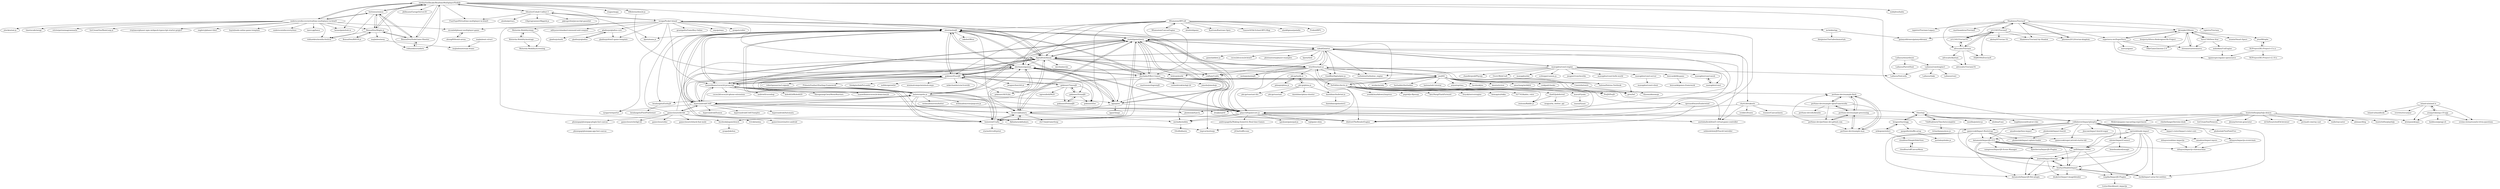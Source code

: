 digraph G {
"onedayitwillmake/RealtimeMultiplayerNodeJs" -> "borismus/osmus"
"onedayitwillmake/RealtimeMultiplayerNodeJs" -> "BonsaiDen/Maple.js"
"onedayitwillmake/RealtimeMultiplayerNodeJs" -> "BonsaiDen/NodeGame-Shooter"
"onedayitwillmake/RealtimeMultiplayerNodeJs" -> "underscorediscovery/realtime-multiplayer-in-html5"
"onedayitwillmake/RealtimeMultiplayerNodeJs" -> "jbillmann/GarageServer.IO"
"onedayitwillmake/RealtimeMultiplayerNodeJs" -> "HBehrens/box2d.js"
"onedayitwillmake/RealtimeMultiplayerNodeJs" -> "robhawkes/rawkets"
"onedayitwillmake/RealtimeMultiplayerNodeJs" -> "tlhunter/Cobalt-Calibur-3"
"onedayitwillmake/RealtimeMultiplayerNodeJs" -> "FuzzYspo0N/realtime-multiplayer-in-html5"
"onedayitwillmake/RealtimeMultiplayerNodeJs" -> "benas/gamehub.io" ["e"=1]
"onedayitwillmake/RealtimeMultiplayerNodeJs" -> "stagas/maga"
"onedayitwillmake/RealtimeMultiplayerNodeJs" -> "xicombd/phaser-multiplayer-game"
"onedayitwillmake/RealtimeMultiplayerNodeJs" -> "collinhover/impactplusplus"
"onedayitwillmake/RealtimeMultiplayerNodeJs" -> "obiot/melonJS"
"onedayitwillmake/RealtimeMultiplayerNodeJs" -> "nodejitsu/haibu" ["e"=1]
"mchekin/rpg" -> "galaxyofdrones/galaxyofdrones"
"mchekin/rpg" -> "AlexJezior/TheFallenImmortals"
"onaluf/gameQuery" -> "digitalfruit/limejs"
"onaluf/gameQuery" -> "oberhamsi/gamejs"
"onaluf/gameQuery" -> "obiot/melonJS"
"onaluf/gameQuery" -> "ryanwilliams/cocos2d-javascript"
"onaluf/gameQuery" -> "kesiev/akihabara"
"onaluf/gameQuery" -> "louisstow/Crafty"
"onaluf/gameQuery" -> "jhuckaby/Effect-Games"
"onaluf/gameQuery" -> "ippa/jaws"
"onaluf/gameQuery" -> "batiste/sprite.js"
"onaluf/gameQuery" -> "michalbe/mibbu"
"onaluf/gameQuery" -> "playcraft/gamecore.js"
"onaluf/gameQuery" -> "bfattori/TheRenderEngine"
"onaluf/gameQuery" -> "craftyjs/Crafty" ["e"=1]
"onaluf/gameQuery" -> "wise9/enchant.js"
"onaluf/gameQuery" -> "cykod/Quintus"
"digitalfruit/limejs" -> "obiot/melonJS"
"digitalfruit/limejs" -> "onaluf/gameQuery"
"digitalfruit/limejs" -> "kesiev/akihabara"
"digitalfruit/limejs" -> "ryanwilliams/cocos2d-javascript"
"digitalfruit/limejs" -> "craftyjs/Crafty" ["e"=1]
"digitalfruit/limejs" -> "wise9/enchant.js"
"digitalfruit/limejs" -> "gskinner/EaselJS"
"digitalfruit/limejs" -> "hyperandroid/CAAT"
"digitalfruit/limejs" -> "oberhamsi/gamejs"
"digitalfruit/limejs" -> "jhuckaby/Effect-Games"
"digitalfruit/limejs" -> "bebraw/jswiki" ["e"=1]
"digitalfruit/limejs" -> "ippa/jaws"
"digitalfruit/limejs" -> "wooga/Pocket-Island"
"digitalfruit/limejs" -> "cykod/Quintus"
"digitalfruit/limejs" -> "davebalmer/jo" ["e"=1]
"city41/breakouts" -> "playcraft/gamecore.js"
"city41/breakouts" -> "rezoner/CanvasQuery" ["e"=1]
"city41/breakouts" -> "rthor/isjs"
"city41/breakouts" -> "iceddev/frozen"
"city41/breakouts" -> "austinhallock/html5-virtual-game-controller"
"playcraft/gamecore.js" -> "toji/game-shim"
"playcraft/gamecore.js" -> "obiot/melonJS"
"playcraft/gamecore.js" -> "bfattori/TheRenderEngine"
"playcraft/gamecore.js" -> "austinhallock/html5-virtual-game-controller"
"playcraft/gamecore.js" -> "oberhamsi/gamejs"
"playcraft/gamecore.js" -> "gamecook/Impact-Bootstrap"
"playcraft/gamecore.js" -> "michalbe/mibbu"
"playcraft/gamecore.js" -> "collinhover/impactplusplus"
"playcraft/gamecore.js" -> "andrespagella/Making-Isometric-Real-time-Games"
"playcraft/gamecore.js" -> "sgraham/gamepad.js" ["e"=1]
"playcraft/gamecore.js" -> "facebook/jsgamebench"
"underscorediscovery/realtime-multiplayer-in-html5" -> "onedayitwillmake/RealtimeMultiplayerNodeJs"
"underscorediscovery/realtime-multiplayer-in-html5" -> "lance-gg/lance" ["e"=1]
"underscorediscovery/realtime-multiplayer-in-html5" -> "robhawkes/mozilla-festival"
"underscorediscovery/realtime-multiplayer-in-html5" -> "borismus/osmus"
"underscorediscovery/realtime-multiplayer-in-html5" -> "BonsaiDen/Maple.js"
"underscorediscovery/realtime-multiplayer-in-html5" -> "xicombd/phaser-multiplayer-game"
"underscorediscovery/realtime-multiplayer-in-html5" -> "jriecken/sat-js" ["e"=1]
"underscorediscovery/realtime-multiplayer-in-html5" -> "timetocode/nengi" ["e"=1]
"underscorediscovery/realtime-multiplayer-in-html5" -> "ericterpstra/anagrammatix" ["e"=1]
"underscorediscovery/realtime-multiplayer-in-html5" -> "IceCreamYou/MainLoop.js" ["e"=1]
"underscorediscovery/realtime-multiplayer-in-html5" -> "rroylance/phaser-npm-webpack-typescript-starter-project" ["e"=1]
"underscorediscovery/realtime-multiplayer-in-html5" -> "englercj/phaser-tiled" ["e"=1]
"underscorediscovery/realtime-multiplayer-in-html5" -> "huytd/node-online-game-template" ["e"=1]
"underscorediscovery/realtime-multiplayer-in-html5" -> "underscorediscovery/luxe" ["e"=1]
"underscorediscovery/realtime-multiplayer-in-html5" -> "benas/gamehub.io" ["e"=1]
"daishihmr/bulletml.js" -> "daishihmr/glshooter2"
"yi12345/TravianZ" -> "yi12345/TravianT4"
"yi12345/TravianZ" -> "Shadowss/TravianZ"
"yi12345/TravianZ" -> "advocaite/Travianx"
"yi12345/TravianZ" -> "Shadowss/TravianZ-by-Shadow"
"yi12345/TravianZ" -> "phoomin2012/travian-kingdom"
"yi12345/TravianZ" -> "ZZJHONS/ZravianX"
"yi12345/TravianZ" -> "akshay9/Travian-T4"
"supernova-ws/SuperNova" -> "jkroepke/2Moons"
"supernova-ws/SuperNova" -> "ogamespec/ogame-opensource"
"supernova-ws/SuperNova" -> "HikeGame/2moons-2.0"
"supernova-ws/SuperNova" -> "steemnova/steemnova"
"supernova-ws/SuperNova" -> "xnova/ogame"
"island-is/island.is" -> "kristjanmik/apis"
"island-is/island.is" -> "island-is/handbook"
"island-is/island.is" -> "sverrirs/ruvsarpur"
"island-is/island.is" -> "aranja/rakning-c19-app"
"island-is/island.is" -> "sveinn-steinarsson/is-trivia-questions"
"maxogden/voxel-mesh" -> "maxogden/voxel"
"jsx/JSX" -> "DeNADev/Arctic.js"
"jsx/JSX" -> "facebook/jsx" ["e"=1]
"jsx/JSX" -> "wise9/enchant.js"
"jsx/JSX" -> "kmuto/review" ["e"=1]
"jsx/JSX" -> "amachang/webkitd"
"jsx/JSX" -> "Constellation/iv"
"jsx/JSX" -> "gree/lwf" ["e"=1]
"jsx/JSX" -> "cookpad/chanko" ["e"=1]
"jsx/JSX" -> "hatena/Hatena-Textbook" ["e"=1]
"jsx/JSX" -> "mruby/mruby" ["e"=1]
"jsx/JSX" -> "fastladder/fastladder" ["e"=1]
"jsx/JSX" -> "hyperandroid/CAAT"
"jsx/JSX" -> "PexJS/PexJS"
"jsx/JSX" -> "hatena/solr-tutorial" ["e"=1]
"jsx/JSX" -> "ariya/esprima" ["e"=1]
"jhuckaby/Effect-Games" -> "oberhamsi/gamejs"
"jhuckaby/Effect-Games" -> "obiot/melonJS"
"jhuckaby/Effect-Games" -> "onaluf/gameQuery"
"jhuckaby/Effect-Games" -> "digitalfruit/limejs"
"jhuckaby/Effect-Games" -> "bfattori/TheRenderEngine"
"jhuckaby/Effect-Games" -> "michalbe/mibbu"
"jhuckaby/Effect-Games" -> "operasoftware/Emberwind"
"jhuckaby/Effect-Games" -> "jwagner/box2d2-js"
"jhuckaby/Effect-Games" -> "corbanbrook/webgl-2d" ["e"=1]
"jhuckaby/Effect-Games" -> "tmpvar/motionjs"
"jhuckaby/Effect-Games" -> "austinhallock/html5-virtual-game-controller"
"jhuckaby/Effect-Games" -> "jomoho/jomohojs"
"jhuckaby/Effect-Games" -> "ippa/jaws"
"jhuckaby/Effect-Games" -> "martensms/ingenioJS"
"jhuckaby/Effect-Games" -> "louisstow/Crafty"
"maxogden/voxel-engine" -> "maxogden/voxel"
"maxogden/voxel-engine" -> "maxogden/voxel-mesh"
"maxogden/voxel-engine" -> "maxogden/voxel-hello-world"
"maxogden/voxel-engine" -> "maxogden/voxel-server"
"maxogden/voxel-engine" -> "chandlerprall/Physijs" ["e"=1]
"maxogden/voxel-engine" -> "Overv/WebCraft" ["e"=1]
"maxogden/voxel-engine" -> "Lallassu/VoxLords"
"maxogden/voxel-engine" -> "maxogden/dat" ["e"=1]
"maxogden/voxel-engine" -> "schteppe/cannon.js" ["e"=1]
"maxogden/voxel-engine" -> "jwagner/voxelworlds"
"maxogden/voxel-engine" -> "drojdjou/J3D" ["e"=1]
"maxogden/voxel-engine" -> "benvanik/blk-game"
"maxogden/voxel-engine" -> "playcraft/gamecore.js"
"maxogden/voxel-engine" -> "cykod/Quintus"
"maxogden/voxel-engine" -> "turbulenz/turbulenz_engine" ["e"=1]
"RSamaium/RPG-JS" -> "RSamaium/CanvasEngine"
"RSamaium/RPG-JS" -> "delaford/game" ["e"=1]
"RSamaium/RPG-JS" -> "Kaetram/Kaetram-Open" ["e"=1]
"RSamaium/RPG-JS" -> "digitalfruit/limejs"
"RSamaium/RPG-JS" -> "obiot/melonJS"
"RSamaium/RPG-JS" -> "gskinner/EaselJS"
"RSamaium/RPG-JS" -> "kesiev/akihabara"
"RSamaium/RPG-JS" -> "onaluf/gameQuery"
"RSamaium/RPG-JS" -> "jhuckaby/Effect-Games"
"RSamaium/RPG-JS" -> "mchekin/rpg"
"RSamaium/RPG-JS" -> "oberhamsi/gamejs"
"RSamaium/RPG-JS" -> "bfattori/TheRenderEngine"
"RSamaium/RPG-JS" -> "Gaurav0/Old-School-RPG-Map"
"RSamaium/RPG-JS" -> "alankligman/paladin" ["e"=1]
"RSamaium/RPG-JS" -> "Probed/RPG"
"cykod/Quintus" -> "craftyjs/Crafty" ["e"=1]
"cykod/Quintus" -> "wise9/enchant.js"
"cykod/Quintus" -> "melonjs/melonJS" ["e"=1]
"cykod/Quintus" -> "GoodBoyDigital/pixi.js" ["e"=1]
"cykod/Quintus" -> "gamelab/kiwi.js" ["e"=1]
"cykod/Quintus" -> "digitalfruit/limejs"
"cykod/Quintus" -> "turbulenz/turbulenz_engine" ["e"=1]
"cykod/Quintus" -> "cocos2d/cocos2d-html5" ["e"=1]
"cykod/Quintus" -> "onaluf/gameQuery"
"cykod/Quintus" -> "city41/breakouts"
"cykod/Quintus" -> "austinhallock/html5-virtual-game-controller"
"cykod/Quintus" -> "photonstorm/phaser-examples" ["e"=1]
"cykod/Quintus" -> "phoboslab/Ejecta" ["e"=1]
"cykod/Quintus" -> "bjorn/tiled" ["e"=1]
"cykod/Quintus" -> "maxogden/voxel-engine"
"phi-jp/phina.js" -> "phi-jp/tmlib.js"
"phi-jp/phina.js" -> "daishihmr/phina-shooter"
"phi-jp/phina.js" -> "daishihmr/bulletml.js"
"phi-jp/phina.js" -> "phi-jp/runstant-lite"
"phi-jp/phina.js" -> "phi-jp/runstant"
"bendangelo/EntityJS" -> "bendangelo/PixelPlatformer"
"wise9/enchant.js" -> "DeNADev/Arctic.js"
"wise9/enchant.js" -> "digitalfruit/limejs"
"wise9/enchant.js" -> "cykod/Quintus"
"wise9/enchant.js" -> "jsx/JSX"
"wise9/enchant.js" -> "craftyjs/Crafty" ["e"=1]
"wise9/enchant.js" -> "gree/lwf" ["e"=1]
"wise9/enchant.js" -> "onaluf/gameQuery"
"wise9/enchant.js" -> "hatena/Hatena-Textbook" ["e"=1]
"wise9/enchant.js" -> "playcraft/gamecore.js"
"wise9/enchant.js" -> "phi-jp/tmlib.js"
"wise9/enchant.js" -> "hyperandroid/CAAT"
"wise9/enchant.js" -> "melonjs/melonJS" ["e"=1]
"wise9/enchant.js" -> "GoodBoyDigital/pixi.js" ["e"=1]
"wise9/enchant.js" -> "turbulenz/turbulenz_engine" ["e"=1]
"wise9/enchant.js" -> "bebraw/jswiki" ["e"=1]
"jkroepke/2Moons" -> "steemnova/steemnova"
"jkroepke/2Moons" -> "HikeGame/2moons-2.0"
"jkroepke/2Moons" -> "supernova-ws/SuperNova"
"jkroepke/2Moons" -> "wumix/Smart-Space"
"jkroepke/2Moons" -> "jstar88/opbe"
"jkroepke/2Moons" -> "freejerry/XNova-Redesigned-Re-Project"
"jkroepke/2Moons" -> "Yaro2709/New-Star"
"jkroepke/2Moons" -> "galaxyofdrones/galaxyofdrones"
"gskinner/EaselJS" -> "gskinner/TweenJS"
"gskinner/EaselJS" -> "gskinner/AS3Libs" ["e"=1]
"gskinner/EaselJS" -> "nulldesign/nd2d" ["e"=1]
"gskinner/EaselJS" -> "minimalcomps/minimalcomps" ["e"=1]
"gskinner/EaselJS" -> "gskinner/SoundJS"
"gskinner/EaselJS" -> "mikechambers/as3corelib" ["e"=1]
"gskinner/EaselJS" -> "louisstow/Crafty"
"gskinner/EaselJS" -> "gskinner/Zoe"
"gskinner/EaselJS" -> "robertpenner/as3-signals" ["e"=1]
"gskinner/EaselJS" -> "PrimaryFeather/Starling-Framework" ["e"=1]
"gskinner/EaselJS" -> "thinkpixellab/PxLoader" ["e"=1]
"gskinner/EaselJS" -> "oberhamsi/gamejs"
"gskinner/EaselJS" -> "digitalfruit/limejs"
"gskinner/EaselJS" -> "ryanwilliams/cocos2d-javascript"
"gskinner/EaselJS" -> "obiot/melonJS"
"borismus/osmus" -> "BonsaiDen/Maple.js"
"borismus/osmus" -> "BonsaiDen/NodeGame-Shooter"
"borismus/osmus" -> "onedayitwillmake/RealtimeMultiplayerNodeJs"
"borismus/osmus" -> "robhawkes/rawkets"
"borismus/osmus" -> "robhawkes/mozilla-festival"
"borismus/osmus" -> "underscorediscovery/realtime-multiplayer-in-html5"
"batiste/sprite.js" -> "obiot/melonJS"
"batiste/sprite.js" -> "hyperandroid/CAAT"
"batiste/sprite.js" -> "kesiev/akihabara"
"batiste/sprite.js" -> "ryanwilliams/cocos2d-javascript"
"batiste/sprite.js" -> "bendangelo/EntityJS"
"batiste/sprite.js" -> "onaluf/gameQuery"
"batiste/sprite.js" -> "oberhamsi/gamejs"
"batiste/sprite.js" -> "gskinner/EaselJS"
"batiste/sprite.js" -> "digitalfruit/limejs"
"batiste/sprite.js" -> "Akihabara/akihabara"
"batiste/sprite.js" -> "playcraft/gamecore.js"
"batiste/sprite.js" -> "webmademovies/popcorn-js" ["e"=1]
"batiste/sprite.js" -> "webmademovies/butter" ["e"=1]
"batiste/sprite.js" -> "ippa/jaws"
"batiste/sprite.js" -> "louisstow/Crafty"
"wooga/Pocket-Island" -> "zynga/viewporter" ["e"=1]
"wooga/Pocket-Island" -> "tlhunter/Cobalt-Calibur-3"
"wooga/Pocket-Island" -> "digitalfruit/limejs"
"wooga/Pocket-Island" -> "gladiusjs/gladius-core"
"wooga/Pocket-Island" -> "playcraft/gamecore.js"
"wooga/Pocket-Island" -> "grantgalitz/GameBoy-Online" ["e"=1]
"wooga/Pocket-Island" -> "enyojs/enyo" ["e"=1]
"wooga/Pocket-Island" -> "obiot/melonJS"
"wooga/Pocket-Island" -> "Motorola-Mobility/ninja"
"wooga/Pocket-Island" -> "zynga/scroller" ["e"=1]
"wooga/Pocket-Island" -> "oberhamsi/gamejs"
"wooga/Pocket-Island" -> "gladiusjs/html5-game-template"
"wooga/Pocket-Island" -> "facebook/jsgamebench"
"wooga/Pocket-Island" -> "adityaravishankar/command-and-conquer" ["e"=1]
"wooga/Pocket-Island" -> "ryanwilliams/cocos2d-javascript"
"cloudfour/offCanvasMenu" -> "cloudfour/SimpleSlideView"
"ippa/jaws" -> "obiot/melonJS"
"ippa/jaws" -> "oberhamsi/gamejs"
"ippa/jaws" -> "ippa/chingu" ["e"=1]
"ippa/jaws" -> "kesiev/akihabara"
"ippa/jaws" -> "onaluf/gameQuery"
"ippa/jaws" -> "bfattori/TheRenderEngine"
"ryanwilliams/cocos2d-javascript" -> "ryanwilliams/cocos2d-demo-box2d"
"ryanwilliams/cocos2d-javascript" -> "oberhamsi/gamejs"
"ryanwilliams/cocos2d-javascript" -> "digitalfruit/limejs"
"ryanwilliams/cocos2d-javascript" -> "cocos2d/cocos2d-iphone-extensions" ["e"=1]
"ryanwilliams/cocos2d-javascript" -> "louisstow/Crafty"
"ryanwilliams/cocos2d-javascript" -> "onaluf/gameQuery"
"ryanwilliams/cocos2d-javascript" -> "andrew0/cocoshop" ["e"=1]
"ryanwilliams/cocos2d-javascript" -> "obiot/melonJS"
"ryanwilliams/cocos2d-javascript" -> "gskinner/EaselJS"
"ryanwilliams/cocos2d-javascript" -> "kobold2d/Kobold2D" ["e"=1]
"ryanwilliams/cocos2d-javascript" -> "batiste/sprite.js"
"ryanwilliams/cocos2d-javascript" -> "ShengxiangChen/MoonWarriors" ["e"=1]
"ryanwilliams/cocos2d-javascript" -> "kesiev/akihabara"
"ryanwilliams/cocos2d-javascript" -> "hyperandroid/CAAT"
"Lallassu/wizardwarz" -> "Lallassu/VoxLords"
"Lallassu/wizardwarz" -> "Lallassu/ParrotHunt"
"Lallassu/wizardwarz" -> "Lallassu/voxelengine3"
"bengourley/slugg" -> "rthor/isjs"
"bengourley/slugg" -> "mtkopone/zelect"
"bengourley/slugg" -> "pazguille/shuffle-array"
"Shadowss/TravianZ" -> "yi12345/TravianZ"
"Shadowss/TravianZ" -> "phoomin2012/travian-kingdom"
"Shadowss/TravianZ" -> "Shadowss/TravianZ-by-Shadow"
"Shadowss/TravianZ" -> "advocaite/Travianx"
"Shadowss/TravianZ" -> "yi12345/TravianT4"
"Shadowss/TravianZ" -> "iopietro/Travianz"
"Shadowss/TravianZ" -> "iopietro/Travianz-Legacy"
"Shadowss/TravianZ" -> "jkroepke/2Moons"
"Shadowss/TravianZ" -> "martinambrus/TravianZ"
"Shadowss/TravianZ" -> "supernova-ws/SuperNova"
"Constellation/iv" -> "Kinoma/kinomajs" ["e"=1]
"phi-jp/tmlib.js" -> "phi-jp/phina.js"
"phi-jp/tmlib.js" -> "phinajs/phina.js"
"Yaro2709/New-Star" -> "jkroepke/2Moons"
"Yaro2709/New-Star" -> "steemnova/steemnova"
"Yaro2709/New-Star" -> "mdziekon/UniEngine"
"perfume-dev/example-openFrameworks" -> "perfume-dev/example-processing"
"perfume-dev/example-openFrameworks" -> "perfume-dev/example-max"
"perfume-dev/example-openFrameworks" -> "perfume-dev/example-flash"
"perfume-dev/example-openFrameworks" -> "perfume-dev/perfume-dev.github.com"
"perfume-dev/example-openFrameworks" -> "perfume-dev/ofxAlembic"
"perfume-dev/perfume-dev.github.com" -> "perfume-dev/example-flash"
"perfume-dev/perfume-dev.github.com" -> "perfume-dev/example-max"
"perfume-dev/perfume-dev.github.com" -> "perfume-dev/example-processing"
"gskinner/PreloadJS" -> "gskinner/SoundJS"
"hyperandroid/CAAT" -> "hyperandroid/Sumon"
"hyperandroid/CAAT" -> "obiot/melonJS"
"hyperandroid/CAAT" -> "digitalfruit/limejs"
"hyperandroid/CAAT" -> "batiste/sprite.js"
"hyperandroid/CAAT" -> "phoboslab/Ejecta" ["e"=1]
"hyperandroid/CAAT" -> "ryanwilliams/cocos2d-javascript"
"hyperandroid/CAAT" -> "zynga/viewporter" ["e"=1]
"hyperandroid/CAAT" -> "playcraft/gamecore.js"
"hyperandroid/CAAT" -> "hyperandroid/CAAT-Samples"
"hyperandroid/CAAT" -> "drojdjou/J3D" ["e"=1]
"hyperandroid/CAAT" -> "gskinner/EaselJS"
"hyperandroid/CAAT" -> "oberhamsi/gamejs"
"hyperandroid/CAAT" -> "gameclosure/devkit"
"hyperandroid/CAAT" -> "hyperandroid/Automata"
"hyperandroid/CAAT" -> "kesiev/akihabara"
"aranja/rakning-c19-app" -> "kristjanmik/apis"
"aranja/rakning-c19-app" -> "koddsson/gengi-cli"
"aranja/rakning-c19-app" -> "sveinn-steinarsson/is-trivia-questions"
"aranja/rakning-c19-app" -> "island-is/island.is"
"DeNADev/Arctic.js" -> "ken39arg/FlashForward"
"DeNADev/Arctic.js" -> "wise9/enchant.js"
"DeNADev/Arctic.js" -> "zentooo/Riddle.js"
"DeNADev/Arctic.js" -> "jsx/JSX"
"DeNADev/Arctic.js" -> "masui/Gyaim"
"DeNADev/Arctic.js" -> "PexJS/PexJS"
"DeNADev/Arctic.js" -> "cho45/jsdeferred"
"DeNADev/Arctic.js" -> "frsyuki/serverengine" ["e"=1]
"DeNADev/Arctic.js" -> "komagata/lokka" ["e"=1]
"DeNADev/Arctic.js" -> "rti7743/kaden_voice"
"DeNADev/Arctic.js" -> "perfume-dev/example-flash"
"DeNADev/Arctic.js" -> "gree/lwf" ["e"=1]
"DeNADev/Arctic.js" -> "yoshiki/markdown2impress"
"DeNADev/Arctic.js" -> "pxgrid/js-flipsnap" ["e"=1]
"hunterloftis/playfuljs-demos" -> "Mekire/pygame-raycasting-experiment"
"hunterloftis/playfuljs-demos" -> "clintbellanger/heroine-dusk"
"hunterloftis/playfuljs-demos" -> "IceCreamYou/Nemesis"
"hunterloftis/playfuljs-demos" -> "jbouny/terrain-generator" ["e"=1]
"hunterloftis/playfuljs-demos" -> "id-Software/wolf3d-browser" ["e"=1]
"hunterloftis/playfuljs-demos" -> "collinhover/impactplusplus"
"hunterloftis/playfuljs-demos" -> "permadi-com/ray-cast"
"hunterloftis/playfuljs-demos" -> "walle/raycaster"
"hunterloftis/playfuljs-demos" -> "adonaac/blog" ["e"=1]
"hunterloftis/playfuljs-demos" -> "hunterloftis/playfuljs"
"Lallassu/voxelengine3" -> "Lallassu/Qake"
"Lallassu/voxelengine3" -> "Lallassu/VoxLords"
"Lallassu/voxelengine3" -> "Lallassu/vox2"
"jsantell/ImpactStorage" -> "deakster/impact-imageblender"
"jsantell/ImpactStorage" -> "datamosh/ImpactJS-Bot-plugin"
"jsantell/ImpactStorage" -> "fourty2/ShadowImpact"
"mdziekon/UniEngine" -> "ogamespec/ogame-opensource"
"BonsaiDen/Maple.js" -> "borismus/osmus"
"BonsaiDen/Maple.js" -> "BonsaiDen/NodeGame-Shooter"
"BonsaiDen/Maple.js" -> "onedayitwillmake/RealtimeMultiplayerNodeJs"
"BonsaiDen/Maple.js" -> "robhawkes/mozilla-festival"
"BonsaiDen/Maple.js" -> "BonsaiDen/BiSON.js"
"BonsaiDen/Maple.js" -> "majimboo/nexy"
"kesiev/akihabara" -> "Akihabara/akihabara"
"kesiev/akihabara" -> "louisstow/Crafty"
"kesiev/akihabara" -> "bfattori/TheRenderEngine"
"kesiev/akihabara" -> "digitalfruit/limejs"
"kesiev/akihabara" -> "michalbe/mibbu"
"kesiev/akihabara" -> "onaluf/gameQuery"
"kesiev/akihabara" -> "chr15m/jsGameSoup"
"Akihabara/akihabara" -> "kesiev/akihabara"
"Motorola-Mobility/montage" -> "Motorola-Mobility/ninja"
"Motorola-Mobility/montage" -> "Motorola-Mobility/screening"
"tlhunter/Cobalt-Calibur-3" -> "FuzzYspo0N/realtime-multiplayer-in-html5"
"tlhunter/Cobalt-Calibur-3" -> "onedayitwillmake/RealtimeMultiplayerNodeJs"
"tlhunter/Cobalt-Calibur-3" -> "wooga/Pocket-Island"
"tlhunter/Cobalt-Calibur-3" -> "jakesgordon/javascript-gauntlet" ["e"=1]
"tlhunter/Cobalt-Calibur-3" -> "alonho/pytrace" ["e"=1]
"tlhunter/Cobalt-Calibur-3" -> "t3hprogrammer/flipgrid.js"
"tlhunter/Cobalt-Calibur-3" -> "bjorn/mana.js"
"gladiusjs/gladius" -> "gladiusjs/gladius-core"
"austinhallock/html5-virtual-game-controller" -> "playcraft/gamecore.js"
"austinhallock/html5-virtual-game-controller" -> "sebleedelisle/JSTouchController" ["e"=1]
"gameclosure/devkit" -> "hyperandroid/CAAT"
"gameclosure/devkit" -> "gameclosure/webgl-2d" ["e"=1]
"gameclosure/devkit" -> "obiot/melonJS"
"gameclosure/devkit" -> "gameclosure/doc"
"gameclosure/devkit" -> "gameclosure/whack-that-mole"
"gameclosure/devkit" -> "digitalfruit/limejs"
"gameclosure/devkit" -> "lvivski/anima" ["e"=1]
"gameclosure/devkit" -> "gameclosure/native-android"
"gameclosure/devkit" -> "phonegap/phonegap-plugin-fast-canvas"
"gameclosure/devkit" -> "batiste/sprite.js"
"HBehrens/box2d.js" -> "jwagner/box2d2-js"
"majimboo/c-struct" -> "majimboo/stream-frame"
"phinajs/phina.js" -> "phi-jp/tmlib.js"
"7shifts/jQueryTimeAutocomplete" -> "rthor/isjs"
"7shifts/jQueryTimeAutocomplete" -> "richardanaya/mux.js"
"RSamaium/CanvasEngine" -> "RSamaium/RPG-JS"
"mtkopone/zelect" -> "bengourley/slugg"
"mtkopone/zelect" -> "cloudfour/SimpleSlideView"
"robhawkes/rawkets" -> "BonsaiDen/NodeGame-Shooter"
"obiot/melonJS" -> "ippa/jaws"
"obiot/melonJS" -> "playcraft/gamecore.js"
"obiot/melonJS" -> "digitalfruit/limejs"
"obiot/melonJS" -> "louisstow/Crafty"
"obiot/melonJS" -> "batiste/sprite.js"
"obiot/melonJS" -> "oberhamsi/gamejs"
"obiot/melonJS" -> "bendangelo/EntityJS"
"obiot/melonJS" -> "onaluf/gameQuery"
"obiot/melonJS" -> "bjorn/mana.js"
"obiot/melonJS" -> "ryanwilliams/cocos2d-javascript"
"obiot/melonJS" -> "hyperandroid/CAAT"
"obiot/melonJS" -> "nikebot/Bitzz"
"obiot/melonJS" -> "kesiev/akihabara"
"obiot/melonJS" -> "jhuckaby/Effect-Games"
"obiot/melonJS" -> "gskinner/EaselJS"
"facebook/jsgamebench" -> "zynga/jukebox" ["e"=1]
"cloudfour/SimpleSlideView" -> "cloudfour/offCanvasMenu"
"louisstow/Crafty" -> "kesiev/akihabara"
"louisstow/Crafty" -> "obiot/melonJS"
"louisstow/Crafty" -> "tmpvar/motionjs"
"louisstow/Crafty" -> "gskinner/EaselJS"
"louisstow/Crafty" -> "oberhamsi/gamejs"
"louisstow/Crafty" -> "starmelt/craftyjstut"
"louisstow/Crafty" -> "ryanwilliams/cocos2d-javascript"
"louisstow/Crafty" -> "onaluf/gameQuery"
"Motorola-Mobility/ninja" -> "Motorola-Mobility/montage"
"Motorola-Mobility/ninja" -> "Motorola-Mobility/screening"
"xicombd/phaser-multiplayer-game" -> "ahung89/bomb-arena"
"ahung89/bomb-arena" -> "xicombd/phaser-multiplayer-game"
"phoomin2012/travian-kingdom" -> "Shadowss/TravianZ"
"collinhover/impactplusplus" -> "gamecook/Impact-Bootstrap"
"collinhover/impactplusplus" -> "datamosh/ImpactJS-GUI"
"collinhover/impactplusplus" -> "cpetzold/node-impact"
"collinhover/impactplusplus" -> "impact-crater/impact-crater-core"
"collinhover/impactplusplus" -> "cdreier/impactConnect"
"collinhover/impactplusplus" -> "amadeus/impact-layers"
"collinhover/impactplusplus" -> "phoboslab/TwoPointFive" ["e"=1]
"collinhover/impactplusplus" -> "phoboslab/impact-box2d"
"collinhover/impactplusplus" -> "hurik/impact-astar-for-entities"
"collinhover/impactplusplus" -> "amadeus/python-impact"
"collinhover/impactplusplus" -> "jsantell/ImpactStorage"
"collinhover/impactplusplus" -> "drhayes/impactjs-eventchain"
"collinhover/impactplusplus" -> "nefD/impact-tween"
"collinhover/impactplusplus" -> "Joncom/impact-box2d-sugar"
"collinhover/impactplusplus" -> "gamecook/super-jetroid-starter-kit"
"hurik/impact-astar-for-entities" -> "fourty2/ShadowImpact"
"yi12345/TravianT4" -> "yi12345/TravianZ"
"yi12345/TravianT4" -> "advocaite/Travianx"
"operasoftware/Emberwind" -> "tmpvar/motionjs"
"andrespagella/Making-Isometric-Real-time-Games" -> "j03m/trafficcone"
"cpetzold/node-impact" -> "jsantell/ImpactStorage"
"cpetzold/node-impact" -> "fourty2/ShadowImpact"
"cpetzold/node-impact" -> "nefD/impact-tween"
"cpetzold/node-impact" -> "datamosh/ImpactJS-GUI"
"cpetzold/node-impact" -> "cdreier/impactConnect"
"cpetzold/node-impact" -> "empika/ImpactJS-Plugins"
"cpetzold/node-impact" -> "hurik/impact-astar-for-entities"
"oberhamsi/gamejs" -> "ryanwilliams/cocos2d-javascript"
"oberhamsi/gamejs" -> "ippa/jaws"
"oberhamsi/gamejs" -> "onaluf/gameQuery"
"oberhamsi/gamejs" -> "obiot/melonJS"
"oberhamsi/gamejs" -> "louisstow/Crafty"
"oberhamsi/gamejs" -> "playcraft/gamecore.js"
"oberhamsi/gamejs" -> "bfattori/TheRenderEngine"
"oberhamsi/gamejs" -> "jhuckaby/Effect-Games"
"oberhamsi/gamejs" -> "gskinner/EaselJS"
"BonsaiDen/BiSON.js" -> "BonsaiDen/Maple.js"
"BonsaiDen/NodeGame-Shooter" -> "robhawkes/rawkets"
"BonsaiDen/NodeGame-Shooter" -> "borismus/osmus"
"BonsaiDen/NodeGame-Shooter" -> "BonsaiDen/Maple.js"
"BonsaiDen/NodeGame-Shooter" -> "onedayitwillmake/RealtimeMultiplayerNodeJs"
"michalbe/mibbu" -> "OttoRobba/ox"
"gladiusjs/gladius-core" -> "gladiusjs/gladius"
"gladiusjs/gladius-core" -> "gladiusjs/html5-game-template"
"gladiusjs/gladius-core" -> "gladiusjs/math"
"drhayes/impactjs-eventchain" -> "drhayes/impactjs-statemachine"
"majimboo/nexy" -> "majimboo/stream-frame"
"steemnova/steemnova" -> "jkroepke/2Moons"
"XGProyect/XG-Proyect-v3.x.x" -> "jstar88/opbe"
"XGProyect/XG-Proyect-v3.x.x" -> "XGProyect/XG-Proyect-v2.10.x"
"XGProyect/XG-Proyect-v3.x.x" -> "ogamespec/ogame-opensource"
"perfume-dev/example-processing" -> "perfume-dev/example-max"
"perfume-dev/example-processing" -> "perfume-dev/example-flash"
"perfume-dev/example-processing" -> "perfume-dev/example-openFrameworks"
"perfume-dev/example-processing" -> "perfume-dev/perfume-dev.github.com"
"rthor/isjs" -> "7shifts/jQueryTimeAutocomplete"
"rthor/isjs" -> "kristjanmik/apis"
"rthor/isjs" -> "bengourley/slugg"
"rthor/isjs" -> "mozilla/pointer.js" ["e"=1]
"rthor/isjs" -> "nbubna/Case"
"rthor/isjs" -> "hugihlynsson/hvad-er-i-bio"
"advocaite/ikariam" -> "advocaite/TravianxT4"
"jstar88/opbe" -> "XGProyect/XG-Proyect-v3.x.x"
"advocaite/Travianx" -> "yi12345/TravianT4"
"advocaite/Travianx" -> "advocaite/ikariam"
"advocaite/Travianx" -> "yi12345/TravianZ"
"advocaite/Travianx" -> "ZZJHONS/ZravianX"
"advocaite/Travianx" -> "advocaite/TravianxT4"
"empika/ImpactJS-Plugins" -> "tcotav/blackboard_impactjs"
"phonegap/phonegap-plugin-fast-canvas" -> "phonegap/phonegap-app-fast-canvas"
"pazguille/shuffle-array" -> "justinboyd/abie.js"
"maxogden/voxel" -> "maxogden/voxel-mesh"
"drhayes/sublime-impactjs" -> "drhayes/impactjs-statemachine"
"amadeus/impact-layers" -> "drhayes/impactjs-statemachine"
"cdreier/impactConnect" -> "jsantell/ImpactStorage"
"cdreier/impactConnect" -> "boneheadmed/zmagic"
"datamosh/ImpactJS-GUI" -> "datamosh/ImpactJS-Bot-plugin"
"datamosh/ImpactJS-GUI" -> "jsantell/ImpactStorage"
"datamosh/ImpactJS-GUI" -> "fourty2/ShadowImpact"
"datamosh/ImpactJS-GUI" -> "dpweberza/ImpactJS-Plugins"
"datamosh/ImpactJS-GUI" -> "nefD/impact-tween"
"datamosh/ImpactJS-GUI" -> "samgreen/ImpactJS-Scene-Manager"
"datamosh/ImpactJS-GUI" -> "drhayes/impactjs-statemachine"
"fourty2/ShadowImpact" -> "jsantell/ImpactStorage"
"fourty2/ShadowImpact" -> "datamosh/ImpactJS-Bot-plugin"
"fourty2/ShadowImpact" -> "deakster/impact-imageblender"
"fourty2/ShadowImpact" -> "hurik/impact-astar-for-entities"
"fourty2/ShadowImpact" -> "empika/ImpactJS-Plugins"
"nefD/impact-tween" -> "empika/ImpactJS-Plugins"
"nefD/impact-tween" -> "jsantell/ImpactStorage"
"nefD/impact-tween" -> "datamosh/ImpactJS-GUI"
"nefD/impact-tween" -> "fourty2/ShadowImpact"
"nefD/impact-tween" -> "datamosh/ImpactJS-Bot-plugin"
"phoboslab/impact-box2d" -> "phoboslab/impact-splash-loader"
"masui/Gyaim" -> "masui/Gyazz"
"cho45/jsdeferred" -> "zentooo/Riddle.js"
"cho45/jsdeferred" -> "mogya/tm_twitter_api"
"gskinner/TweenJS" -> "gskinner/EaselJS"
"gskinner/TweenJS" -> "gskinner/SoundJS"
"gskinner/TweenJS" -> "gskinner/Zoe"
"gskinner/TweenJS" -> "gskinner/PreloadJS"
"gskinner/TweenJS" -> "gskinner/AS3Libs" ["e"=1]
"gskinner/TweenJS" -> "egreenfield/M2D" ["e"=1]
"perfume-dev/example-flash" -> "perfume-dev/example-max"
"perfume-dev/example-flash" -> "perfume-dev/example-processing"
"perfume-dev/example-flash" -> "perfume-dev/example-openFrameworks"
"gskinner/SoundJS" -> "gskinner/PreloadJS"
"gskinner/SoundJS" -> "gskinner/TweenJS"
"gskinner/SoundJS" -> "gskinner/Zoe"
"benvanik/blk-game" -> "benvanik/games-framework"
"gamecook/Impact-Bootstrap" -> "fourty2/ShadowImpact"
"gamecook/Impact-Bootstrap" -> "datamosh/ImpactJS-Bot-plugin"
"gamecook/Impact-Bootstrap" -> "gamecook/super-jetroid-starter-kit"
"gamecook/Impact-Bootstrap" -> "jsantell/ImpactStorage"
"gamecook/Impact-Bootstrap" -> "datamosh/ImpactJS-GUI"
"gamecook/Impact-Bootstrap" -> "nefD/impact-tween"
"gamecook/Impact-Bootstrap" -> "phoboslab/impact-splash-loader"
"maxogden/voxel-server" -> "maxogden/voxel-client"
"perfume-dev/example-max" -> "perfume-dev/example-flash"
"perfume-dev/example-max" -> "perfume-dev/example-processing"
"onedayitwillmake/RealtimeMultiplayerNodeJs" ["l"="-14.774,24.943"]
"borismus/osmus" ["l"="-14.741,24.922"]
"BonsaiDen/Maple.js" ["l"="-14.726,24.904"]
"BonsaiDen/NodeGame-Shooter" ["l"="-14.754,24.909"]
"underscorediscovery/realtime-multiplayer-in-html5" ["l"="-14.721,24.938"]
"jbillmann/GarageServer.IO" ["l"="-14.734,24.979"]
"HBehrens/box2d.js" ["l"="-14.778,24.999"]
"robhawkes/rawkets" ["l"="-14.774,24.911"]
"tlhunter/Cobalt-Calibur-3" ["l"="-14.837,24.975"]
"FuzzYspo0N/realtime-multiplayer-in-html5" ["l"="-14.809,24.945"]
"benas/gamehub.io" ["l"="-14.486,26.592"]
"stagas/maga" ["l"="-14.757,24.966"]
"xicombd/phaser-multiplayer-game" ["l"="-14.698,24.958"]
"collinhover/impactplusplus" ["l"="-14.841,24.854"]
"obiot/melonJS" ["l"="-14.923,25.044"]
"nodejitsu/haibu" ["l"="11.661,-31.767"]
"mchekin/rpg" ["l"="-14.877,25.245"]
"galaxyofdrones/galaxyofdrones" ["l"="-14.857,25.348"]
"AlexJezior/TheFallenImmortals" ["l"="-14.872,25.265"]
"onaluf/gameQuery" ["l"="-14.94,25.051"]
"digitalfruit/limejs" ["l"="-14.959,25.044"]
"oberhamsi/gamejs" ["l"="-14.929,25.062"]
"ryanwilliams/cocos2d-javascript" ["l"="-14.966,25.067"]
"kesiev/akihabara" ["l"="-14.924,25.075"]
"louisstow/Crafty" ["l"="-14.935,25.086"]
"jhuckaby/Effect-Games" ["l"="-14.889,25.062"]
"ippa/jaws" ["l"="-14.908,25.055"]
"batiste/sprite.js" ["l"="-14.949,25.07"]
"michalbe/mibbu" ["l"="-14.881,25.039"]
"playcraft/gamecore.js" ["l"="-14.92,24.996"]
"bfattori/TheRenderEngine" ["l"="-14.904,25.074"]
"craftyjs/Crafty" ["l"="-14.611,26.295"]
"wise9/enchant.js" ["l"="-15.03,25.058"]
"cykod/Quintus" ["l"="-14.97,24.999"]
"gskinner/EaselJS" ["l"="-14.966,25.093"]
"hyperandroid/CAAT" ["l"="-14.988,25.049"]
"bebraw/jswiki" ["l"="11.328,-32.117"]
"wooga/Pocket-Island" ["l"="-14.917,25.016"]
"davebalmer/jo" ["l"="9.101,-33.153"]
"city41/breakouts" ["l"="-14.826,25.022"]
"rezoner/CanvasQuery" ["l"="-13.225,24.205"]
"rthor/isjs" ["l"="-14.652,25.082"]
"iceddev/frozen" ["l"="-14.781,25.04"]
"austinhallock/html5-virtual-game-controller" ["l"="-14.888,25.004"]
"toji/game-shim" ["l"="-14.893,24.952"]
"gamecook/Impact-Bootstrap" ["l"="-14.872,24.87"]
"andrespagella/Making-Isometric-Real-time-Games" ["l"="-14.917,24.926"]
"sgraham/gamepad.js" ["l"="13.73,-31.851"]
"facebook/jsgamebench" ["l"="-14.905,24.973"]
"lance-gg/lance" ["l"="-14.501,26.346"]
"robhawkes/mozilla-festival" ["l"="-14.699,24.915"]
"jriecken/sat-js" ["l"="30.607,-23.054"]
"timetocode/nengi" ["l"="30.396,-23.205"]
"ericterpstra/anagrammatix" ["l"="-14.486,26.634"]
"IceCreamYou/MainLoop.js" ["l"="-13.335,24.419"]
"rroylance/phaser-npm-webpack-typescript-starter-project" ["l"="13.95,-31.969"]
"englercj/phaser-tiled" ["l"="13.882,-31.961"]
"huytd/node-online-game-template" ["l"="-14.47,26.724"]
"underscorediscovery/luxe" ["l"="-28.487,32.583"]
"daishihmr/bulletml.js" ["l"="-15.137,25.229"]
"daishihmr/glshooter2" ["l"="-15.151,25.248"]
"yi12345/TravianZ" ["l"="-14.84,25.55"]
"yi12345/TravianT4" ["l"="-14.861,25.547"]
"Shadowss/TravianZ" ["l"="-14.848,25.518"]
"advocaite/Travianx" ["l"="-14.859,25.564"]
"Shadowss/TravianZ-by-Shadow" ["l"="-14.848,25.536"]
"phoomin2012/travian-kingdom" ["l"="-14.825,25.53"]
"ZZJHONS/ZravianX" ["l"="-14.84,25.576"]
"akshay9/Travian-T4" ["l"="-14.816,25.566"]
"supernova-ws/SuperNova" ["l"="-14.832,25.476"]
"jkroepke/2Moons" ["l"="-14.837,25.445"]
"ogamespec/ogame-opensource" ["l"="-14.794,25.473"]
"HikeGame/2moons-2.0" ["l"="-14.853,25.465"]
"steemnova/steemnova" ["l"="-14.821,25.455"]
"xnova/ogame" ["l"="-14.816,25.494"]
"island-is/island.is" ["l"="-14.517,25.075"]
"kristjanmik/apis" ["l"="-14.568,25.07"]
"island-is/handbook" ["l"="-14.503,25.093"]
"sverrirs/ruvsarpur" ["l"="-14.485,25.079"]
"aranja/rakning-c19-app" ["l"="-14.529,25.056"]
"sveinn-steinarsson/is-trivia-questions" ["l"="-14.501,25.056"]
"maxogden/voxel-mesh" ["l"="-15.016,24.884"]
"maxogden/voxel" ["l"="-15.028,24.869"]
"jsx/JSX" ["l"="-15.095,25.056"]
"DeNADev/Arctic.js" ["l"="-15.134,25.082"]
"facebook/jsx" ["l"="23.093,-33.8"]
"kmuto/review" ["l"="-11.016,-23.802"]
"amachang/webkitd" ["l"="-15.119,25.027"]
"Constellation/iv" ["l"="-15.154,25.019"]
"gree/lwf" ["l"="-28.884,31.57"]
"cookpad/chanko" ["l"="-11.218,-23.626"]
"hatena/Hatena-Textbook" ["l"="-11.063,-23.729"]
"mruby/mruby" ["l"="9.029,-30.597"]
"fastladder/fastladder" ["l"="-11.224,-23.704"]
"PexJS/PexJS" ["l"="-15.139,25.057"]
"hatena/solr-tutorial" ["l"="-11.317,-23.618"]
"ariya/esprima" ["l"="11.555,-32.045"]
"operasoftware/Emberwind" ["l"="-14.832,25.101"]
"jwagner/box2d2-js" ["l"="-14.816,25.042"]
"corbanbrook/webgl-2d" ["l"="30.915,-23.018"]
"tmpvar/motionjs" ["l"="-14.867,25.099"]
"jomoho/jomohojs" ["l"="-14.857,25.059"]
"martensms/ingenioJS" ["l"="-14.848,25.07"]
"maxogden/voxel-engine" ["l"="-15.026,24.92"]
"maxogden/voxel-hello-world" ["l"="-15.063,24.924"]
"maxogden/voxel-server" ["l"="-15.058,24.879"]
"chandlerprall/Physijs" ["l"="30.746,-23.127"]
"Overv/WebCraft" ["l"="-12.428,19.278"]
"Lallassu/VoxLords" ["l"="-15.103,24.842"]
"maxogden/dat" ["l"="10.433,-34.103"]
"schteppe/cannon.js" ["l"="30.675,-23.137"]
"jwagner/voxelworlds" ["l"="-15.052,24.901"]
"drojdjou/J3D" ["l"="30.913,-23.066"]
"benvanik/blk-game" ["l"="-15.082,24.903"]
"turbulenz/turbulenz_engine" ["l"="-14.528,26.222"]
"RSamaium/RPG-JS" ["l"="-14.907,25.12"]
"RSamaium/CanvasEngine" ["l"="-14.865,25.158"]
"delaford/game" ["l"="-1.686,-29.158"]
"Kaetram/Kaetram-Open" ["l"="14.098,-32.058"]
"Gaurav0/Old-School-RPG-Map" ["l"="-14.893,25.15"]
"alankligman/paladin" ["l"="31.002,-22.96"]
"Probed/RPG" ["l"="-14.897,25.171"]
"melonjs/melonJS" ["l"="-14.568,26.266"]
"GoodBoyDigital/pixi.js" ["l"="10.786,-33.524"]
"gamelab/kiwi.js" ["l"="-14.647,26.299"]
"cocos2d/cocos2d-html5" ["l"="-14.629,26.318"]
"photonstorm/phaser-examples" ["l"="13.942,-31.99"]
"phoboslab/Ejecta" ["l"="11.04,-33.703"]
"bjorn/tiled" ["l"="-14.532,25.973"]
"phi-jp/phina.js" ["l"="-15.11,25.194"]
"phi-jp/tmlib.js" ["l"="-15.089,25.153"]
"daishihmr/phina-shooter" ["l"="-15.099,25.211"]
"phi-jp/runstant-lite" ["l"="-15.13,25.202"]
"phi-jp/runstant" ["l"="-15.114,25.217"]
"bendangelo/EntityJS" ["l"="-14.892,25.096"]
"bendangelo/PixelPlatformer" ["l"="-14.863,25.122"]
"wumix/Smart-Space" ["l"="-14.861,25.441"]
"jstar88/opbe" ["l"="-14.789,25.459"]
"freejerry/XNova-Redesigned-Re-Project" ["l"="-14.849,25.425"]
"Yaro2709/New-Star" ["l"="-14.814,25.435"]
"gskinner/TweenJS" ["l"="-15.003,25.128"]
"gskinner/AS3Libs" ["l"="-28.829,31.669"]
"nulldesign/nd2d" ["l"="-28.837,31.635"]
"minimalcomps/minimalcomps" ["l"="-28.836,31.645"]
"gskinner/SoundJS" ["l"="-14.994,25.144"]
"mikechambers/as3corelib" ["l"="-28.852,31.671"]
"gskinner/Zoe" ["l"="-14.982,25.128"]
"robertpenner/as3-signals" ["l"="-28.845,31.658"]
"PrimaryFeather/Starling-Framework" ["l"="-28.855,31.638"]
"thinkpixellab/PxLoader" ["l"="11.218,-33.744"]
"Akihabara/akihabara" ["l"="-14.939,25.11"]
"webmademovies/popcorn-js" ["l"="11.404,-33.913"]
"webmademovies/butter" ["l"="11.534,-33.965"]
"zynga/viewporter" ["l"="11.504,-33.95"]
"gladiusjs/gladius-core" ["l"="-14.949,24.945"]
"grantgalitz/GameBoy-Online" ["l"="-43.446,15.813"]
"enyojs/enyo" ["l"="9.819,-32.424"]
"Motorola-Mobility/ninja" ["l"="-14.932,25.15"]
"zynga/scroller" ["l"="11.334,-33.811"]
"gladiusjs/html5-game-template" ["l"="-14.935,24.967"]
"adityaravishankar/command-and-conquer" ["l"="-1.696,-29.257"]
"cloudfour/offCanvasMenu" ["l"="-14.532,25.217"]
"cloudfour/SimpleSlideView" ["l"="-14.553,25.199"]
"ippa/chingu" ["l"="32.802,-23.43"]
"ryanwilliams/cocos2d-demo-box2d" ["l"="-15.003,25.09"]
"cocos2d/cocos2d-iphone-extensions" ["l"="-54.222,2.195"]
"andrew0/cocoshop" ["l"="-54.216,2.178"]
"kobold2d/Kobold2D" ["l"="-54.201,2.19"]
"ShengxiangChen/MoonWarriors" ["l"="13.632,-6.138"]
"Lallassu/wizardwarz" ["l"="-15.122,24.8"]
"Lallassu/ParrotHunt" ["l"="-15.125,24.768"]
"Lallassu/voxelengine3" ["l"="-15.155,24.807"]
"bengourley/slugg" ["l"="-14.612,25.126"]
"mtkopone/zelect" ["l"="-14.588,25.162"]
"pazguille/shuffle-array" ["l"="-14.57,25.131"]
"iopietro/Travianz" ["l"="-14.868,25.502"]
"iopietro/Travianz-Legacy" ["l"="-14.877,25.515"]
"martinambrus/TravianZ" ["l"="-14.872,25.528"]
"Kinoma/kinomajs" ["l"="-32.219,40.697"]
"phinajs/phina.js" ["l"="-15.113,25.166"]
"mdziekon/UniEngine" ["l"="-14.788,25.441"]
"perfume-dev/example-openFrameworks" ["l"="-15.263,25.121"]
"perfume-dev/example-processing" ["l"="-15.25,25.104"]
"perfume-dev/example-max" ["l"="-15.245,25.118"]
"perfume-dev/example-flash" ["l"="-15.23,25.107"]
"perfume-dev/perfume-dev.github.com" ["l"="-15.267,25.103"]
"perfume-dev/ofxAlembic" ["l"="-15.292,25.135"]
"gskinner/PreloadJS" ["l"="-15.01,25.158"]
"hyperandroid/Sumon" ["l"="-15.02,25.036"]
"hyperandroid/CAAT-Samples" ["l"="-15.031,25.022"]
"gameclosure/devkit" ["l"="-15.002,25.017"]
"hyperandroid/Automata" ["l"="-15.05,25.033"]
"koddsson/gengi-cli" ["l"="-14.519,25.036"]
"ken39arg/FlashForward" ["l"="-15.162,25.092"]
"zentooo/Riddle.js" ["l"="-15.17,25.074"]
"masui/Gyaim" ["l"="-15.177,25.121"]
"cho45/jsdeferred" ["l"="-15.196,25.068"]
"frsyuki/serverengine" ["l"="8.226,24.838"]
"komagata/lokka" ["l"="-11.337,-23.596"]
"rti7743/kaden_voice" ["l"="-15.13,25.109"]
"yoshiki/markdown2impress" ["l"="-15.151,25.112"]
"pxgrid/js-flipsnap" ["l"="-11.02,-23.397"]
"hunterloftis/playfuljs-demos" ["l"="-14.798,24.735"]
"Mekire/pygame-raycasting-experiment" ["l"="-14.808,24.709"]
"clintbellanger/heroine-dusk" ["l"="-14.762,24.743"]
"IceCreamYou/Nemesis" ["l"="-14.757,24.718"]
"jbouny/terrain-generator" ["l"="30.852,-23.206"]
"id-Software/wolf3d-browser" ["l"="-25.507,32.553"]
"permadi-com/ray-cast" ["l"="-14.776,24.701"]
"walle/raycaster" ["l"="-14.829,24.721"]
"adonaac/blog" ["l"="-13.699,23.463"]
"hunterloftis/playfuljs" ["l"="-14.802,24.675"]
"Lallassu/Qake" ["l"="-15.193,24.806"]
"Lallassu/vox2" ["l"="-15.178,24.777"]
"jsantell/ImpactStorage" ["l"="-14.85,24.835"]
"deakster/impact-imageblender" ["l"="-14.848,24.803"]
"datamosh/ImpactJS-Bot-plugin" ["l"="-14.869,24.847"]
"fourty2/ShadowImpact" ["l"="-14.861,24.825"]
"BonsaiDen/BiSON.js" ["l"="-14.707,24.873"]
"majimboo/nexy" ["l"="-14.679,24.884"]
"chr15m/jsGameSoup" ["l"="-14.868,25.084"]
"Motorola-Mobility/montage" ["l"="-14.935,25.191"]
"Motorola-Mobility/screening" ["l"="-14.945,25.176"]
"jakesgordon/javascript-gauntlet" ["l"="-1.716,-29.002"]
"alonho/pytrace" ["l"="22.511,1.029"]
"t3hprogrammer/flipgrid.js" ["l"="-14.809,24.977"]
"bjorn/mana.js" ["l"="-14.865,25.005"]
"gladiusjs/gladius" ["l"="-14.967,24.919"]
"sebleedelisle/JSTouchController" ["l"="25.829,-23.5"]
"gameclosure/webgl-2d" ["l"="30.956,-22.97"]
"gameclosure/doc" ["l"="-15.019,24.999"]
"gameclosure/whack-that-mole" ["l"="-15.014,24.989"]
"lvivski/anima" ["l"="11.058,-33.905"]
"gameclosure/native-android" ["l"="-15.031,25"]
"phonegap/phonegap-plugin-fast-canvas" ["l"="-15.061,24.984"]
"majimboo/c-struct" ["l"="-14.626,24.856"]
"majimboo/stream-frame" ["l"="-14.648,24.868"]
"7shifts/jQueryTimeAutocomplete" ["l"="-14.636,25.061"]
"richardanaya/mux.js" ["l"="-14.616,25.044"]
"nikebot/Bitzz" ["l"="-14.891,25.024"]
"zynga/jukebox" ["l"="11.606,-33.989"]
"starmelt/craftyjstut" ["l"="-14.955,25.136"]
"ahung89/bomb-arena" ["l"="-14.667,24.961"]
"datamosh/ImpactJS-GUI" ["l"="-14.876,24.829"]
"cpetzold/node-impact" ["l"="-14.848,24.817"]
"impact-crater/impact-crater-core" ["l"="-14.812,24.859"]
"cdreier/impactConnect" ["l"="-14.825,24.822"]
"amadeus/impact-layers" ["l"="-14.883,24.851"]
"phoboslab/TwoPointFive" ["l"="-14.755,26.322"]
"phoboslab/impact-box2d" ["l"="-14.829,24.878"]
"hurik/impact-astar-for-entities" ["l"="-14.838,24.83"]
"amadeus/python-impact" ["l"="-14.802,24.834"]
"drhayes/impactjs-eventchain" ["l"="-14.888,24.839"]
"nefD/impact-tween" ["l"="-14.863,24.837"]
"Joncom/impact-box2d-sugar" ["l"="-14.814,24.844"]
"gamecook/super-jetroid-starter-kit" ["l"="-14.854,24.87"]
"j03m/trafficcone" ["l"="-14.925,24.891"]
"empika/ImpactJS-Plugins" ["l"="-14.864,24.803"]
"OttoRobba/ox" ["l"="-14.845,25.044"]
"gladiusjs/math" ["l"="-14.948,24.924"]
"drhayes/impactjs-statemachine" ["l"="-14.901,24.828"]
"XGProyect/XG-Proyect-v3.x.x" ["l"="-14.768,25.472"]
"XGProyect/XG-Proyect-v2.10.x" ["l"="-14.746,25.48"]
"mozilla/pointer.js" ["l"="11.175,-34.141"]
"nbubna/Case" ["l"="-14.615,25.086"]
"hugihlynsson/hvad-er-i-bio" ["l"="-14.659,25.103"]
"advocaite/ikariam" ["l"="-14.865,25.59"]
"advocaite/TravianxT4" ["l"="-14.876,25.579"]
"tcotav/blackboard_impactjs" ["l"="-14.867,24.782"]
"phonegap/phonegap-app-fast-canvas" ["l"="-15.086,24.972"]
"justinboyd/abie.js" ["l"="-14.545,25.137"]
"drhayes/sublime-impactjs" ["l"="-14.921,24.811"]
"boneheadmed/zmagic" ["l"="-14.81,24.805"]
"dpweberza/ImpactJS-Plugins" ["l"="-14.897,24.808"]
"samgreen/ImpactJS-Scene-Manager" ["l"="-14.885,24.799"]
"phoboslab/impact-splash-loader" ["l"="-14.85,24.886"]
"masui/Gyazz" ["l"="-15.197,25.143"]
"mogya/tm_twitter_api" ["l"="-15.226,25.056"]
"egreenfield/M2D" ["l"="-28.807,31.653"]
"benvanik/games-framework" ["l"="-15.109,24.893"]
"maxogden/voxel-client" ["l"="-15.07,24.857"]
}